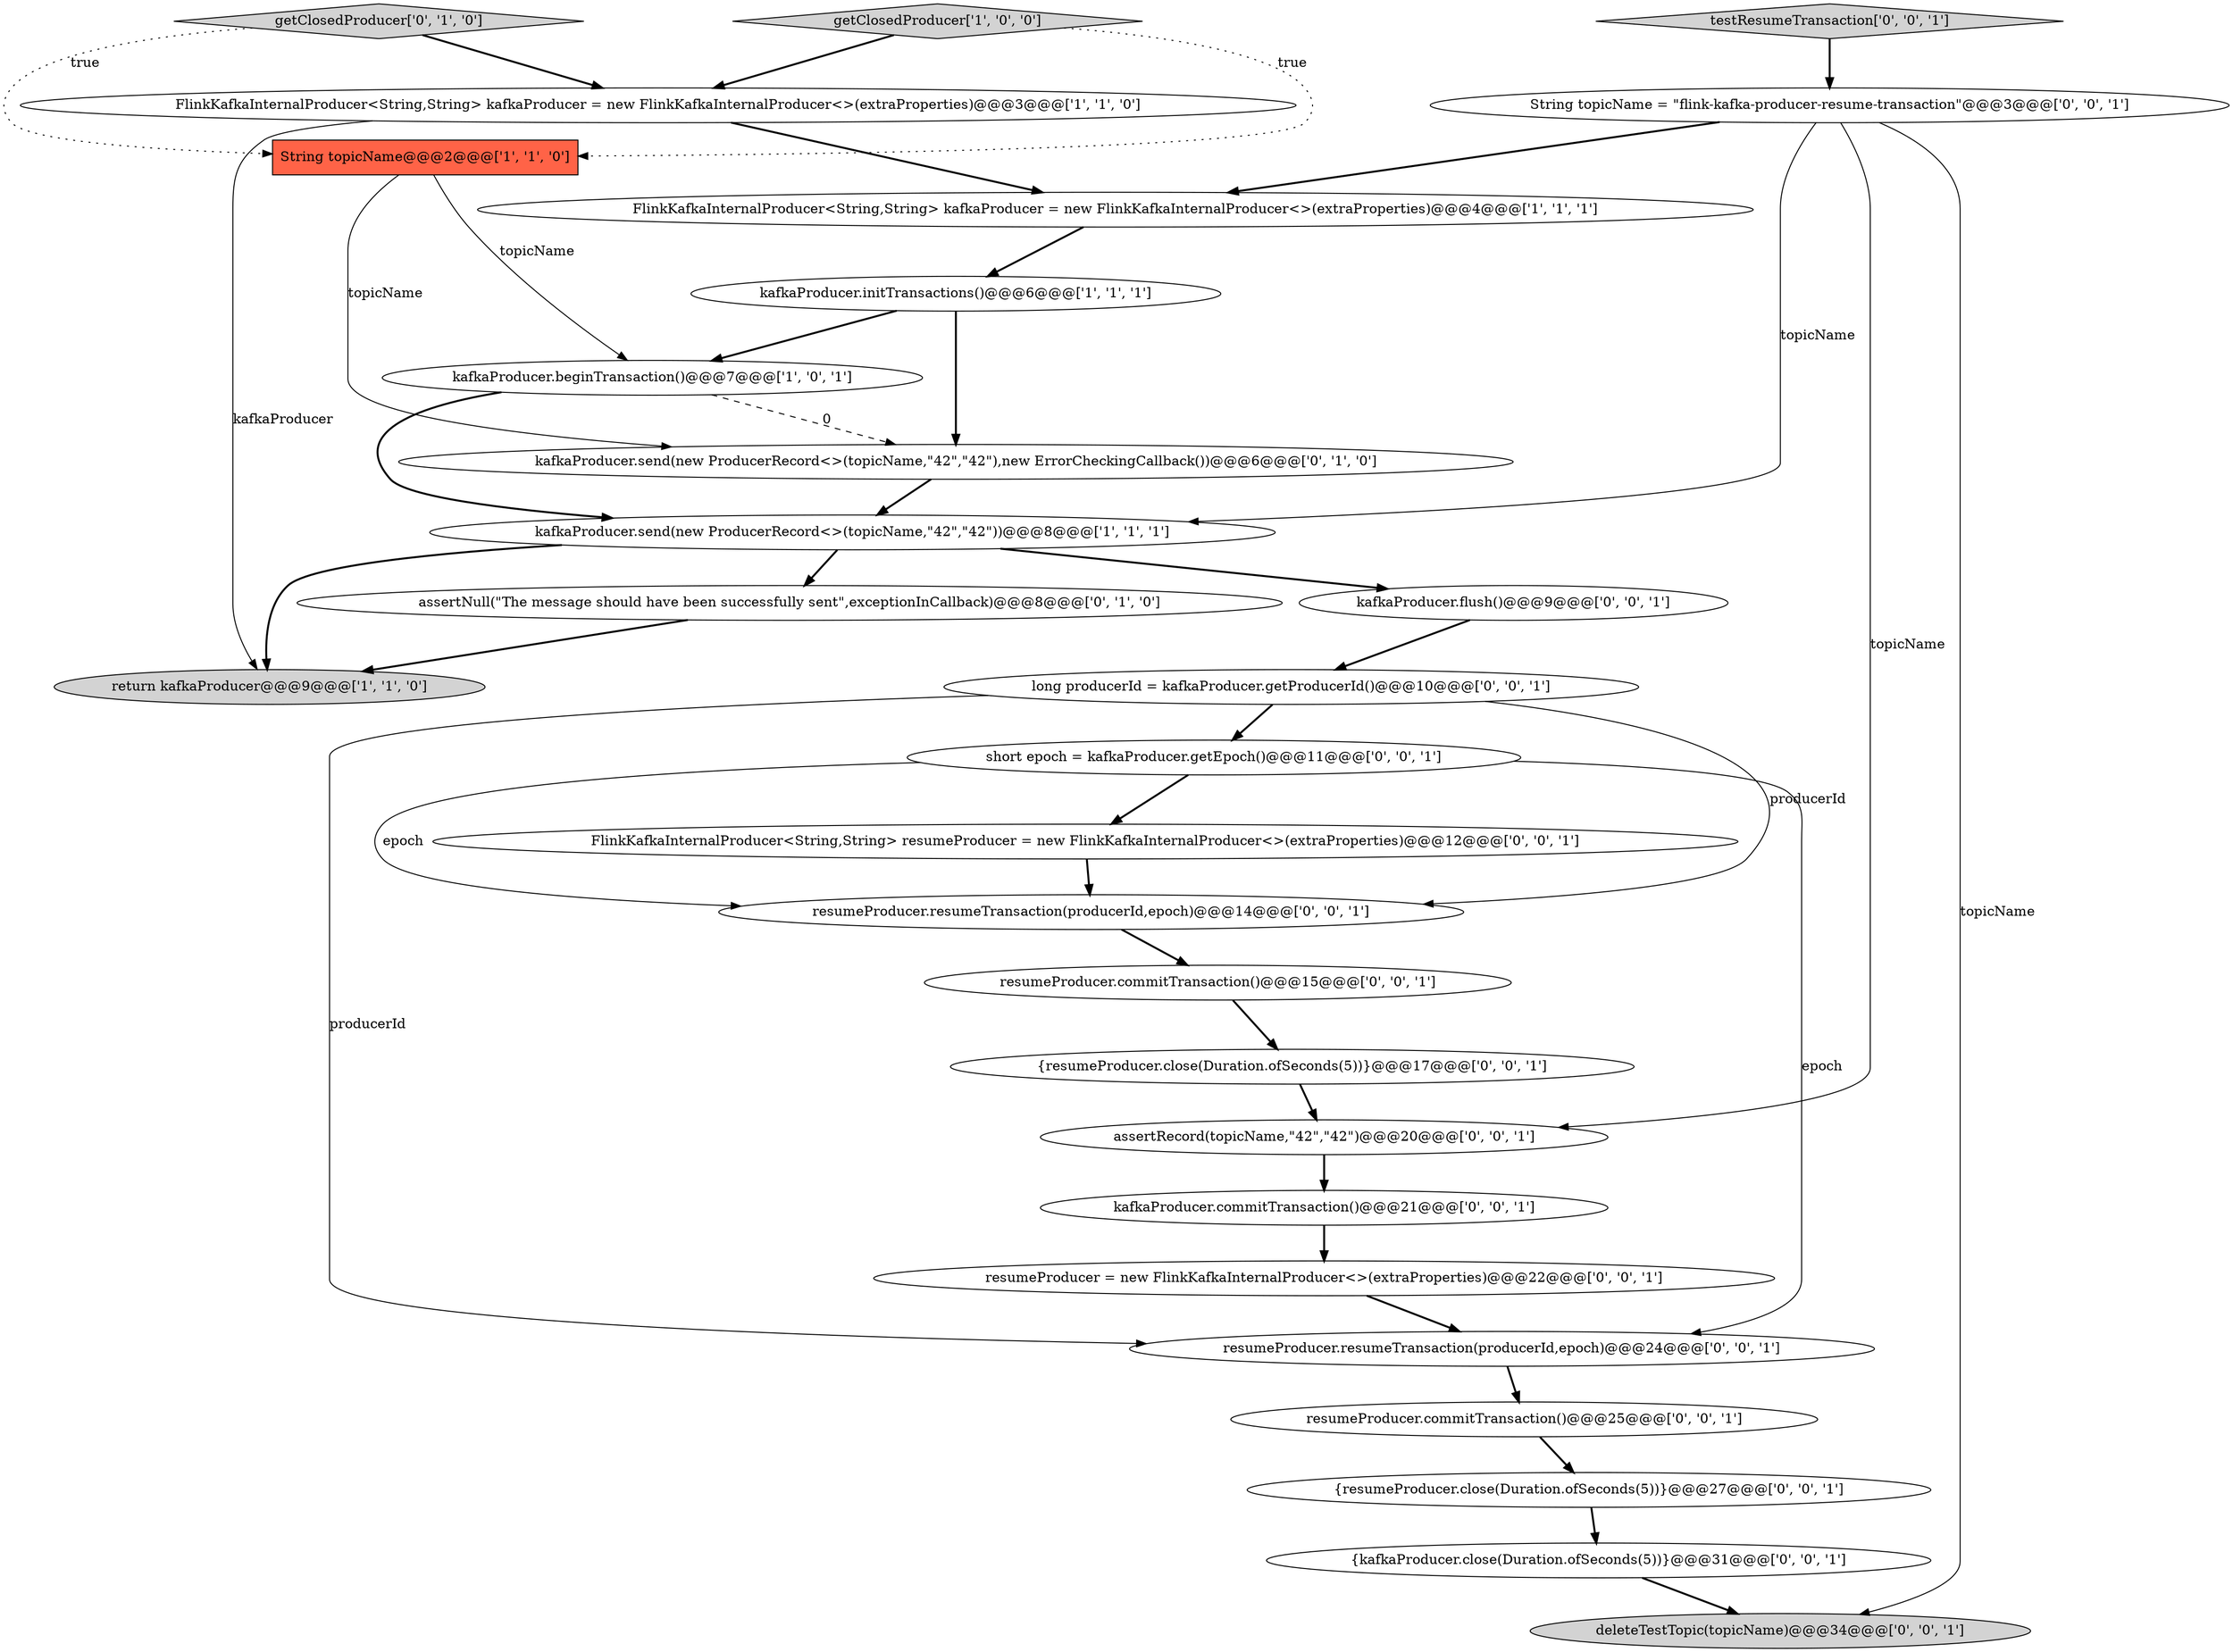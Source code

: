digraph {
22 [style = filled, label = "resumeProducer.commitTransaction()@@@25@@@['0', '0', '1']", fillcolor = white, shape = ellipse image = "AAA0AAABBB3BBB"];
15 [style = filled, label = "testResumeTransaction['0', '0', '1']", fillcolor = lightgray, shape = diamond image = "AAA0AAABBB3BBB"];
0 [style = filled, label = "kafkaProducer.beginTransaction()@@@7@@@['1', '0', '1']", fillcolor = white, shape = ellipse image = "AAA0AAABBB1BBB"];
26 [style = filled, label = "long producerId = kafkaProducer.getProducerId()@@@10@@@['0', '0', '1']", fillcolor = white, shape = ellipse image = "AAA0AAABBB3BBB"];
4 [style = filled, label = "FlinkKafkaInternalProducer<String,String> kafkaProducer = new FlinkKafkaInternalProducer<>(extraProperties)@@@3@@@['1', '1', '0']", fillcolor = white, shape = ellipse image = "AAA0AAABBB1BBB"];
18 [style = filled, label = "resumeProducer.resumeTransaction(producerId,epoch)@@@24@@@['0', '0', '1']", fillcolor = white, shape = ellipse image = "AAA0AAABBB3BBB"];
27 [style = filled, label = "resumeProducer = new FlinkKafkaInternalProducer<>(extraProperties)@@@22@@@['0', '0', '1']", fillcolor = white, shape = ellipse image = "AAA0AAABBB3BBB"];
1 [style = filled, label = "FlinkKafkaInternalProducer<String,String> kafkaProducer = new FlinkKafkaInternalProducer<>(extraProperties)@@@4@@@['1', '1', '1']", fillcolor = white, shape = ellipse image = "AAA0AAABBB1BBB"];
20 [style = filled, label = "{kafkaProducer.close(Duration.ofSeconds(5))}@@@31@@@['0', '0', '1']", fillcolor = white, shape = ellipse image = "AAA0AAABBB3BBB"];
10 [style = filled, label = "getClosedProducer['0', '1', '0']", fillcolor = lightgray, shape = diamond image = "AAA0AAABBB2BBB"];
6 [style = filled, label = "kafkaProducer.send(new ProducerRecord<>(topicName,\"42\",\"42\"))@@@8@@@['1', '1', '1']", fillcolor = white, shape = ellipse image = "AAA0AAABBB1BBB"];
9 [style = filled, label = "assertNull(\"The message should have been successfully sent\",exceptionInCallback)@@@8@@@['0', '1', '0']", fillcolor = white, shape = ellipse image = "AAA1AAABBB2BBB"];
12 [style = filled, label = "{resumeProducer.close(Duration.ofSeconds(5))}@@@27@@@['0', '0', '1']", fillcolor = white, shape = ellipse image = "AAA0AAABBB3BBB"];
2 [style = filled, label = "return kafkaProducer@@@9@@@['1', '1', '0']", fillcolor = lightgray, shape = ellipse image = "AAA0AAABBB1BBB"];
3 [style = filled, label = "getClosedProducer['1', '0', '0']", fillcolor = lightgray, shape = diamond image = "AAA0AAABBB1BBB"];
25 [style = filled, label = "short epoch = kafkaProducer.getEpoch()@@@11@@@['0', '0', '1']", fillcolor = white, shape = ellipse image = "AAA0AAABBB3BBB"];
14 [style = filled, label = "resumeProducer.commitTransaction()@@@15@@@['0', '0', '1']", fillcolor = white, shape = ellipse image = "AAA0AAABBB3BBB"];
13 [style = filled, label = "kafkaProducer.commitTransaction()@@@21@@@['0', '0', '1']", fillcolor = white, shape = ellipse image = "AAA0AAABBB3BBB"];
7 [style = filled, label = "String topicName@@@2@@@['1', '1', '0']", fillcolor = tomato, shape = box image = "AAA0AAABBB1BBB"];
23 [style = filled, label = "deleteTestTopic(topicName)@@@34@@@['0', '0', '1']", fillcolor = lightgray, shape = ellipse image = "AAA0AAABBB3BBB"];
24 [style = filled, label = "kafkaProducer.flush()@@@9@@@['0', '0', '1']", fillcolor = white, shape = ellipse image = "AAA0AAABBB3BBB"];
11 [style = filled, label = "{resumeProducer.close(Duration.ofSeconds(5))}@@@17@@@['0', '0', '1']", fillcolor = white, shape = ellipse image = "AAA0AAABBB3BBB"];
17 [style = filled, label = "resumeProducer.resumeTransaction(producerId,epoch)@@@14@@@['0', '0', '1']", fillcolor = white, shape = ellipse image = "AAA0AAABBB3BBB"];
19 [style = filled, label = "String topicName = \"flink-kafka-producer-resume-transaction\"@@@3@@@['0', '0', '1']", fillcolor = white, shape = ellipse image = "AAA0AAABBB3BBB"];
21 [style = filled, label = "FlinkKafkaInternalProducer<String,String> resumeProducer = new FlinkKafkaInternalProducer<>(extraProperties)@@@12@@@['0', '0', '1']", fillcolor = white, shape = ellipse image = "AAA0AAABBB3BBB"];
5 [style = filled, label = "kafkaProducer.initTransactions()@@@6@@@['1', '1', '1']", fillcolor = white, shape = ellipse image = "AAA0AAABBB1BBB"];
8 [style = filled, label = "kafkaProducer.send(new ProducerRecord<>(topicName,\"42\",\"42\"),new ErrorCheckingCallback())@@@6@@@['0', '1', '0']", fillcolor = white, shape = ellipse image = "AAA1AAABBB2BBB"];
16 [style = filled, label = "assertRecord(topicName,\"42\",\"42\")@@@20@@@['0', '0', '1']", fillcolor = white, shape = ellipse image = "AAA0AAABBB3BBB"];
0->6 [style = bold, label=""];
20->23 [style = bold, label=""];
19->16 [style = solid, label="topicName"];
5->8 [style = bold, label=""];
19->6 [style = solid, label="topicName"];
19->1 [style = bold, label=""];
18->22 [style = bold, label=""];
4->2 [style = solid, label="kafkaProducer"];
21->17 [style = bold, label=""];
9->2 [style = bold, label=""];
15->19 [style = bold, label=""];
17->14 [style = bold, label=""];
6->24 [style = bold, label=""];
19->23 [style = solid, label="topicName"];
8->6 [style = bold, label=""];
11->16 [style = bold, label=""];
10->7 [style = dotted, label="true"];
14->11 [style = bold, label=""];
26->18 [style = solid, label="producerId"];
16->13 [style = bold, label=""];
6->2 [style = bold, label=""];
4->1 [style = bold, label=""];
6->9 [style = bold, label=""];
25->21 [style = bold, label=""];
26->25 [style = bold, label=""];
5->0 [style = bold, label=""];
13->27 [style = bold, label=""];
7->8 [style = solid, label="topicName"];
10->4 [style = bold, label=""];
26->17 [style = solid, label="producerId"];
7->0 [style = solid, label="topicName"];
12->20 [style = bold, label=""];
27->18 [style = bold, label=""];
25->17 [style = solid, label="epoch"];
3->7 [style = dotted, label="true"];
22->12 [style = bold, label=""];
25->18 [style = solid, label="epoch"];
24->26 [style = bold, label=""];
0->8 [style = dashed, label="0"];
3->4 [style = bold, label=""];
1->5 [style = bold, label=""];
}
